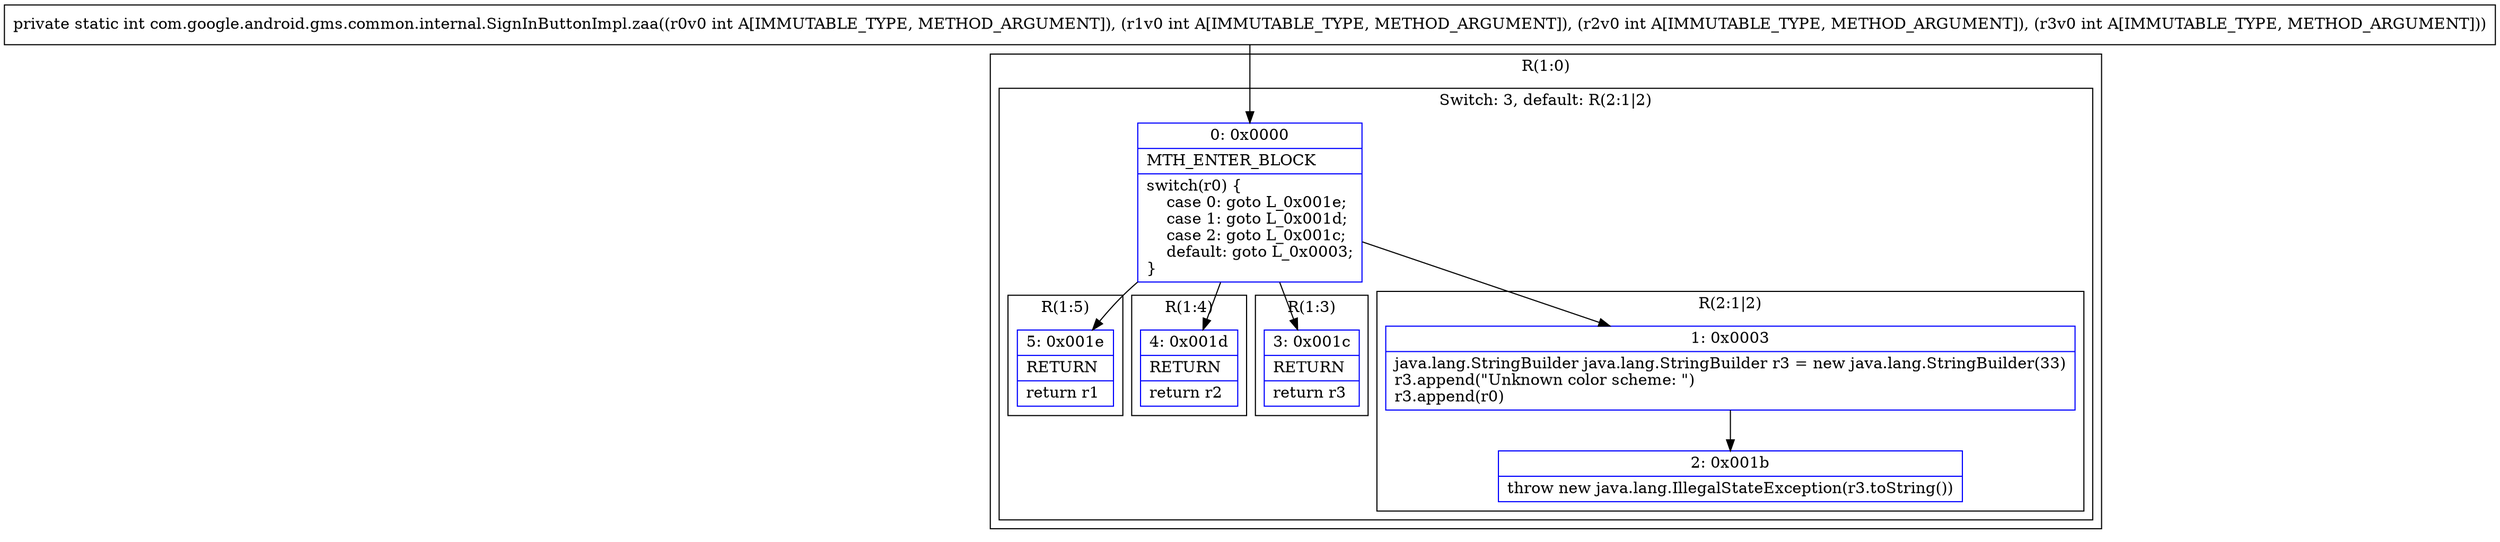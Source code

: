 digraph "CFG forcom.google.android.gms.common.internal.SignInButtonImpl.zaa(IIII)I" {
subgraph cluster_Region_409047451 {
label = "R(1:0)";
node [shape=record,color=blue];
subgraph cluster_SwitchRegion_1401701973 {
label = "Switch: 3, default: R(2:1|2)";
node [shape=record,color=blue];
Node_0 [shape=record,label="{0\:\ 0x0000|MTH_ENTER_BLOCK\l|switch(r0) \{\l    case 0: goto L_0x001e;\l    case 1: goto L_0x001d;\l    case 2: goto L_0x001c;\l    default: goto L_0x0003;\l\}\l}"];
subgraph cluster_Region_1831683015 {
label = "R(1:5)";
node [shape=record,color=blue];
Node_5 [shape=record,label="{5\:\ 0x001e|RETURN\l|return r1\l}"];
}
subgraph cluster_Region_772911158 {
label = "R(1:4)";
node [shape=record,color=blue];
Node_4 [shape=record,label="{4\:\ 0x001d|RETURN\l|return r2\l}"];
}
subgraph cluster_Region_979894566 {
label = "R(1:3)";
node [shape=record,color=blue];
Node_3 [shape=record,label="{3\:\ 0x001c|RETURN\l|return r3\l}"];
}
subgraph cluster_Region_359417451 {
label = "R(2:1|2)";
node [shape=record,color=blue];
Node_1 [shape=record,label="{1\:\ 0x0003|java.lang.StringBuilder java.lang.StringBuilder r3 = new java.lang.StringBuilder(33)\lr3.append(\"Unknown color scheme: \")\lr3.append(r0)\l}"];
Node_2 [shape=record,label="{2\:\ 0x001b|throw new java.lang.IllegalStateException(r3.toString())\l}"];
}
}
}
MethodNode[shape=record,label="{private static int com.google.android.gms.common.internal.SignInButtonImpl.zaa((r0v0 int A[IMMUTABLE_TYPE, METHOD_ARGUMENT]), (r1v0 int A[IMMUTABLE_TYPE, METHOD_ARGUMENT]), (r2v0 int A[IMMUTABLE_TYPE, METHOD_ARGUMENT]), (r3v0 int A[IMMUTABLE_TYPE, METHOD_ARGUMENT])) }"];
MethodNode -> Node_0;
Node_0 -> Node_1;
Node_0 -> Node_3;
Node_0 -> Node_4;
Node_0 -> Node_5;
Node_1 -> Node_2;
}

